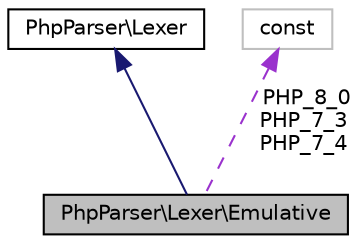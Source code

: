 digraph "PhpParser\Lexer\Emulative"
{
  edge [fontname="Helvetica",fontsize="10",labelfontname="Helvetica",labelfontsize="10"];
  node [fontname="Helvetica",fontsize="10",shape=record];
  Node2 [label="PhpParser\\Lexer\\Emulative",height=0.2,width=0.4,color="black", fillcolor="grey75", style="filled", fontcolor="black"];
  Node3 -> Node2 [dir="back",color="midnightblue",fontsize="10",style="solid",fontname="Helvetica"];
  Node3 [label="PhpParser\\Lexer",height=0.2,width=0.4,color="black", fillcolor="white", style="filled",URL="$classPhpParser_1_1Lexer.html"];
  Node4 -> Node2 [dir="back",color="darkorchid3",fontsize="10",style="dashed",label=" PHP_8_0\nPHP_7_3\nPHP_7_4" ,fontname="Helvetica"];
  Node4 [label="const",height=0.2,width=0.4,color="grey75", fillcolor="white", style="filled"];
}
